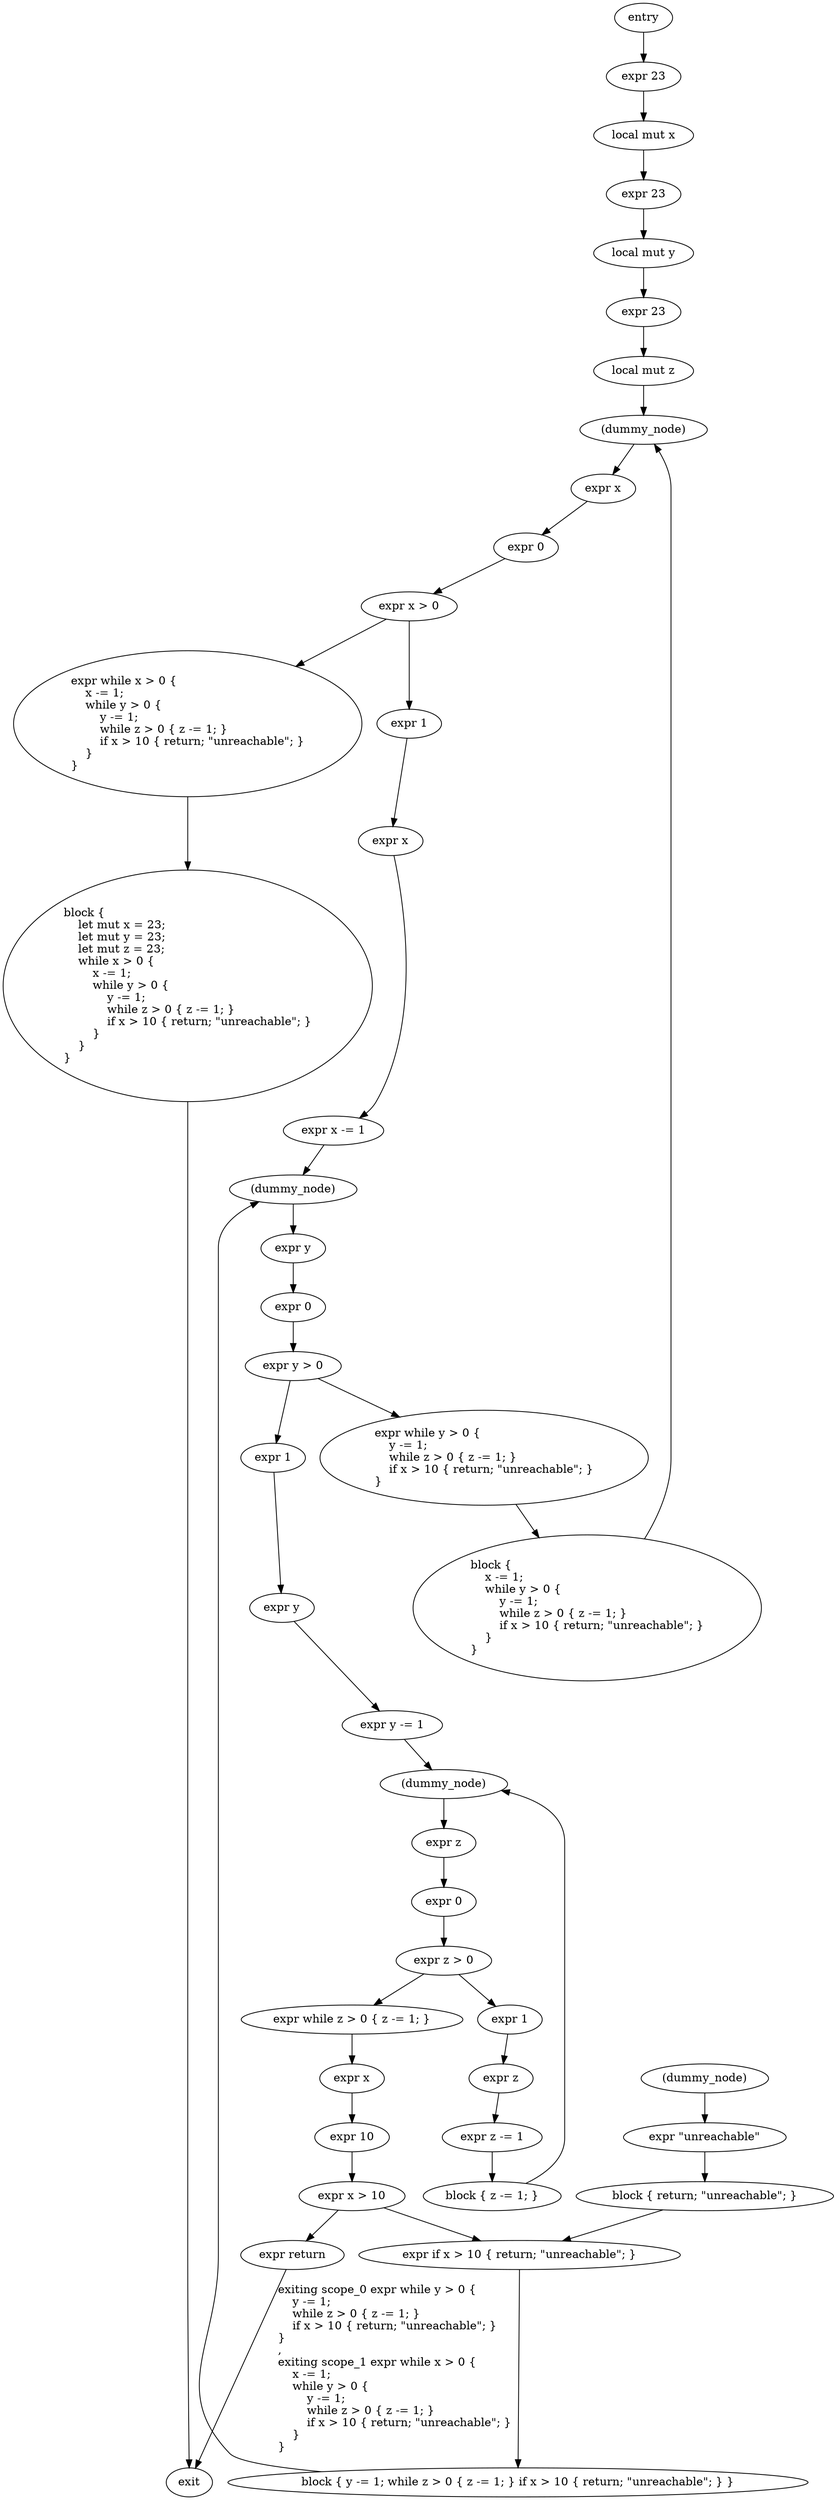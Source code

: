 digraph block {
    N0[label="entry"];
    N1[label="exit"];
    N2[label="expr 23"];
    N3[label="local mut x"];
    N4[label="expr 23"];
    N5[label="local mut y"];
    N6[label="expr 23"];
    N7[label="local mut z"];
    N8[label="(dummy_node)"];
    N9[label="expr x"];
    N10[label="expr 0"];
    N11[label="expr x > 0"];
    N12[label="expr while x > 0 {\l    x -= 1;\l    while y > 0 {\l        y -= 1;\l        while z > 0 { z -= 1; }\l        if x > 10 { return; \"unreachable\"; }\l    }\l}\l"];
    N13[label="expr 1"];
    N14[label="expr x"];
    N15[label="expr x -= 1"];
    N16[label="(dummy_node)"];
    N17[label="expr y"];
    N18[label="expr 0"];
    N19[label="expr y > 0"];
    N20[label="expr while y > 0 {\l    y -= 1;\l    while z > 0 { z -= 1; }\l    if x > 10 { return; \"unreachable\"; }\l}\l"];
    N21[label="expr 1"];
    N22[label="expr y"];
    N23[label="expr y -= 1"];
    N24[label="(dummy_node)"];
    N25[label="expr z"];
    N26[label="expr 0"];
    N27[label="expr z > 0"];
    N28[label="expr while z > 0 { z -= 1; }"];
    N29[label="expr 1"];
    N30[label="expr z"];
    N31[label="expr z -= 1"];
    N32[label="block { z -= 1; }"];
    N33[label="expr x"];
    N34[label="expr 10"];
    N35[label="expr x > 10"];
    N36[label="expr return"];
    N37[label="(dummy_node)"];
    N38[label="expr \"unreachable\""];
    N39[label="block { return; \"unreachable\"; }"];
    N40[label="expr if x > 10 { return; \"unreachable\"; }"];
    N41[label="block { y -= 1; while z > 0 { z -= 1; } if x > 10 { return; \"unreachable\"; } }"];
    N42[label="block {\l    x -= 1;\l    while y > 0 {\l        y -= 1;\l        while z > 0 { z -= 1; }\l        if x > 10 { return; \"unreachable\"; }\l    }\l}\l"];
    N43[label="block {\l    let mut x = 23;\l    let mut y = 23;\l    let mut z = 23;\l    while x > 0 {\l        x -= 1;\l        while y > 0 {\l            y -= 1;\l            while z > 0 { z -= 1; }\l            if x > 10 { return; \"unreachable\"; }\l        }\l    }\l}\l"];
    N0 -> N2;
    N2 -> N3;
    N3 -> N4;
    N4 -> N5;
    N5 -> N6;
    N6 -> N7;
    N7 -> N8;
    N8 -> N9;
    N9 -> N10;
    N10 -> N11;
    N11 -> N12;
    N11 -> N13;
    N13 -> N14;
    N14 -> N15;
    N15 -> N16;
    N16 -> N17;
    N17 -> N18;
    N18 -> N19;
    N19 -> N20;
    N19 -> N21;
    N21 -> N22;
    N22 -> N23;
    N23 -> N24;
    N24 -> N25;
    N25 -> N26;
    N26 -> N27;
    N27 -> N28;
    N27 -> N29;
    N29 -> N30;
    N30 -> N31;
    N31 -> N32;
    N32 -> N24;
    N28 -> N33;
    N33 -> N34;
    N34 -> N35;
    N35 -> N36;
    N36 -> N1[label="exiting scope_0 expr while y > 0 {\l    y -= 1;\l    while z > 0 { z -= 1; }\l    if x > 10 { return; \"unreachable\"; }\l}\l,\lexiting scope_1 expr while x > 0 {\l    x -= 1;\l    while y > 0 {\l        y -= 1;\l        while z > 0 { z -= 1; }\l        if x > 10 { return; \"unreachable\"; }\l    }\l}\l"];
    N37 -> N38;
    N38 -> N39;
    N35 -> N40;
    N39 -> N40;
    N40 -> N41;
    N41 -> N16;
    N20 -> N42;
    N42 -> N8;
    N12 -> N43;
    N43 -> N1;
}
